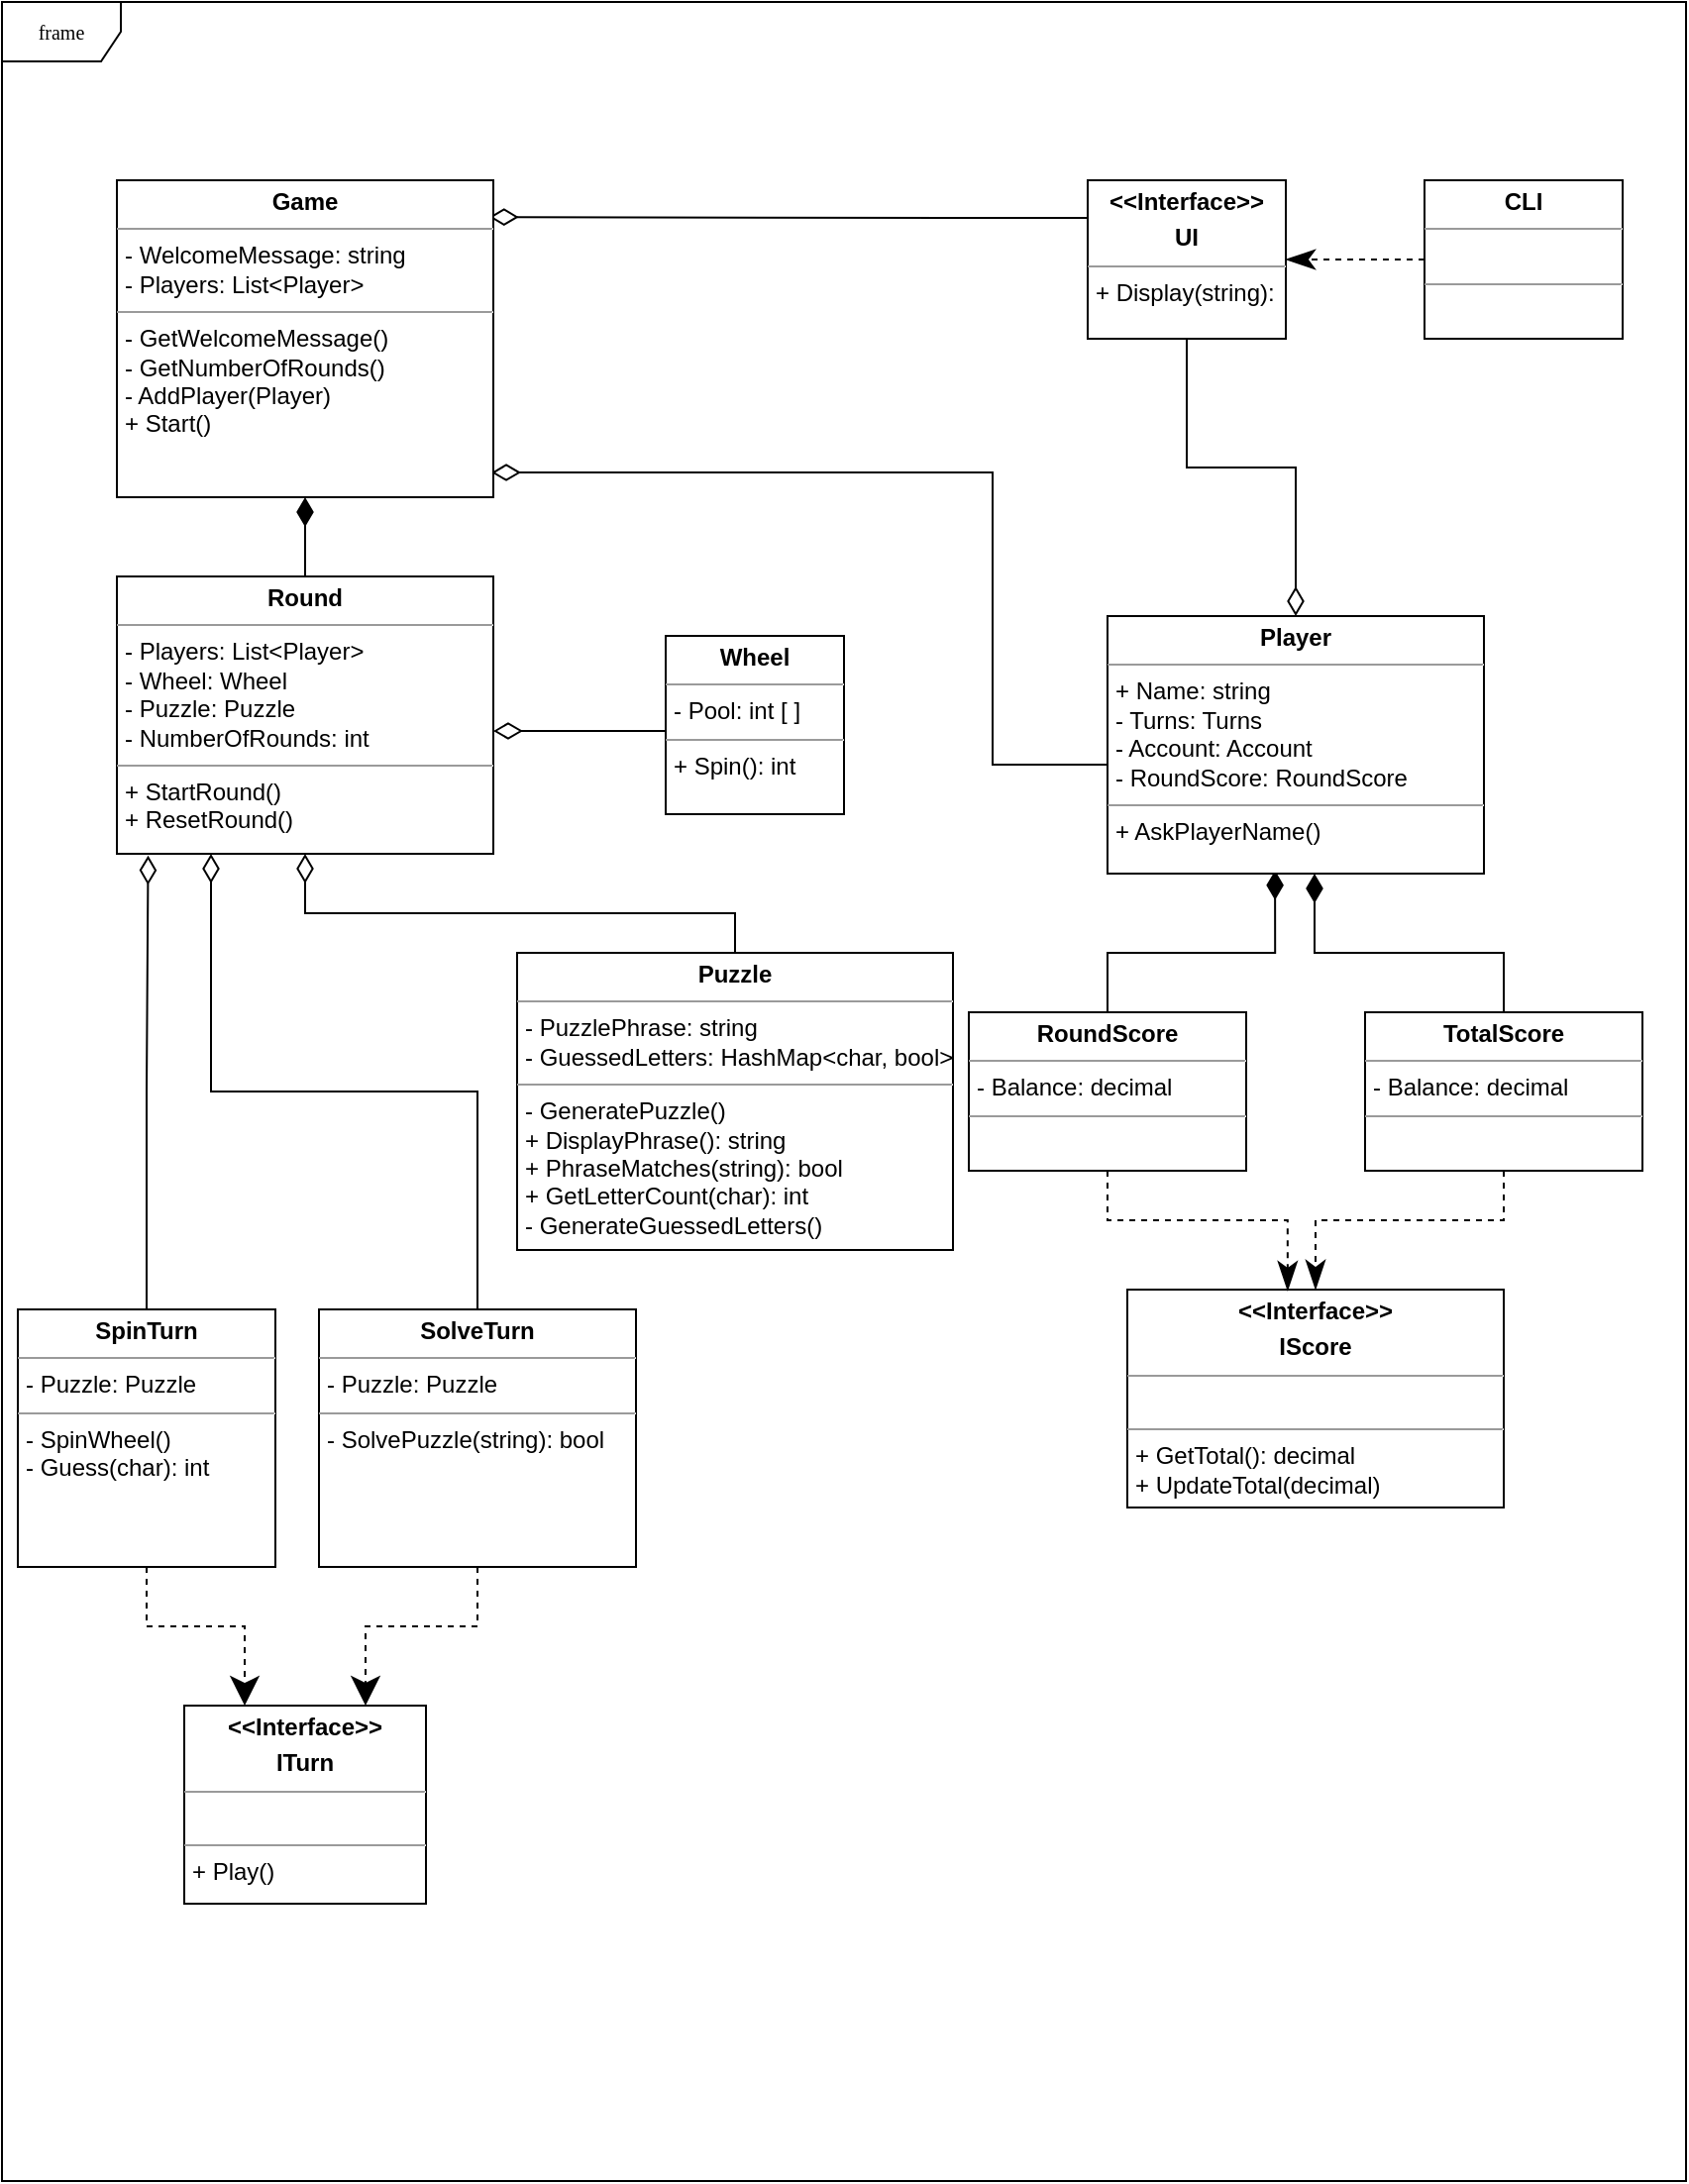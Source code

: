 <mxfile version="14.4.4" type="device"><diagram name="Page-1" id="c4acf3e9-155e-7222-9cf6-157b1a14988f"><mxGraphModel dx="1185" dy="663" grid="1" gridSize="10" guides="1" tooltips="1" connect="1" arrows="1" fold="1" page="1" pageScale="1" pageWidth="850" pageHeight="1100" background="#ffffff" math="0" shadow="0"><root><mxCell id="0"/><mxCell id="1" parent="0"/><mxCell id="17acba5748e5396b-1" value="frame" style="shape=umlFrame;whiteSpace=wrap;html=1;rounded=0;shadow=0;comic=0;labelBackgroundColor=none;strokeWidth=1;fontFamily=Verdana;fontSize=10;align=center;" parent="1" vertex="1"><mxGeometry width="850" height="1100" as="geometry"/></mxCell><mxCell id="GUXu_V99aWwWxkahLPAs-17" style="edgeStyle=orthogonalEdgeStyle;rounded=0;orthogonalLoop=1;jettySize=auto;html=1;endArrow=diamondThin;endFill=0;endSize=12;entryX=0.995;entryY=0.922;entryDx=0;entryDy=0;entryPerimeter=0;" edge="1" parent="1" source="5d2195bd80daf111-18" target="5d2195bd80daf111-20"><mxGeometry relative="1" as="geometry"><mxPoint x="268" y="230" as="targetPoint"/><Array as="points"><mxPoint x="500" y="385"/><mxPoint x="500" y="238"/></Array></mxGeometry></mxCell><mxCell id="GUXu_V99aWwWxkahLPAs-15" value="" style="edgeStyle=orthogonalEdgeStyle;rounded=0;orthogonalLoop=1;jettySize=auto;html=1;endArrow=diamondThin;endFill=1;endSize=12;" edge="1" parent="1" source="5d2195bd80daf111-19" target="5d2195bd80daf111-20"><mxGeometry relative="1" as="geometry"/></mxCell><mxCell id="5d2195bd80daf111-19" value="&lt;p style=&quot;margin: 0px ; margin-top: 4px ; text-align: center&quot;&gt;&lt;b&gt;Round&lt;/b&gt;&lt;/p&gt;&lt;hr size=&quot;1&quot;&gt;&lt;p style=&quot;margin: 0px 0px 0px 4px&quot;&gt;- Players: List&amp;lt;Player&amp;gt;&lt;/p&gt;&lt;p style=&quot;margin: 0px ; margin-left: 4px&quot;&gt;- Wheel: Wheel&lt;/p&gt;&lt;p style=&quot;margin: 0px ; margin-left: 4px&quot;&gt;- Puzzle: Puzzle&lt;/p&gt;&lt;p style=&quot;margin: 0px ; margin-left: 4px&quot;&gt;- NumberOfRounds: int&lt;/p&gt;&lt;hr size=&quot;1&quot;&gt;&lt;p style=&quot;margin: 0px ; margin-left: 4px&quot;&gt;+ StartRound()&lt;/p&gt;&lt;p style=&quot;margin: 0px ; margin-left: 4px&quot;&gt;+ ResetRound()&lt;/p&gt;" style="verticalAlign=top;align=left;overflow=fill;fontSize=12;fontFamily=Helvetica;html=1;rounded=0;shadow=0;comic=0;labelBackgroundColor=none;strokeWidth=1" parent="1" vertex="1"><mxGeometry x="58" y="290" width="190" height="140" as="geometry"/></mxCell><mxCell id="GUXu_V99aWwWxkahLPAs-21" style="edgeStyle=orthogonalEdgeStyle;rounded=0;orthogonalLoop=1;jettySize=auto;html=1;exitX=0.5;exitY=0;exitDx=0;exitDy=0;entryX=0.5;entryY=1;entryDx=0;entryDy=0;endArrow=diamondThin;endFill=0;endSize=12;" edge="1" parent="1" source="GUXu_V99aWwWxkahLPAs-1" target="5d2195bd80daf111-19"><mxGeometry relative="1" as="geometry"/></mxCell><mxCell id="GUXu_V99aWwWxkahLPAs-1" value="&lt;p style=&quot;margin: 0px ; margin-top: 4px ; text-align: center&quot;&gt;&lt;b&gt;Puzzle&lt;/b&gt;&lt;/p&gt;&lt;hr size=&quot;1&quot;&gt;&lt;p style=&quot;margin: 0px ; margin-left: 4px&quot;&gt;- PuzzlePhrase: string&lt;br&gt;- GuessedLetters: HashMap&amp;lt;char, bool&amp;gt;&lt;/p&gt;&lt;hr size=&quot;1&quot;&gt;&lt;p style=&quot;margin: 0px ; margin-left: 4px&quot;&gt;- GeneratePuzzle()&lt;/p&gt;&lt;p style=&quot;margin: 0px ; margin-left: 4px&quot;&gt;+ DisplayPhrase(): string&lt;/p&gt;&lt;p style=&quot;margin: 0px ; margin-left: 4px&quot;&gt;+ PhraseMatches(string): bool&lt;/p&gt;&lt;p style=&quot;margin: 0px ; margin-left: 4px&quot;&gt;+ GetLetterCount(char): int&lt;/p&gt;&lt;p style=&quot;margin: 0px ; margin-left: 4px&quot;&gt;- GenerateGuessedLetters()&lt;/p&gt;" style="verticalAlign=top;align=left;overflow=fill;fontSize=12;fontFamily=Helvetica;html=1;rounded=0;shadow=0;comic=0;labelBackgroundColor=none;strokeWidth=1" vertex="1" parent="1"><mxGeometry x="260" y="480" width="220" height="150" as="geometry"/></mxCell><mxCell id="GUXu_V99aWwWxkahLPAs-11" style="edgeStyle=orthogonalEdgeStyle;rounded=0;orthogonalLoop=1;jettySize=auto;html=1;endArrow=diamondThin;endFill=0;endSize=12;entryX=0.989;entryY=0.116;entryDx=0;entryDy=0;entryPerimeter=0;" edge="1" parent="1" source="GUXu_V99aWwWxkahLPAs-2" target="5d2195bd80daf111-20"><mxGeometry relative="1" as="geometry"><Array as="points"><mxPoint x="478" y="109"/><mxPoint x="478" y="109"/></Array></mxGeometry></mxCell><mxCell id="GUXu_V99aWwWxkahLPAs-12" style="edgeStyle=orthogonalEdgeStyle;rounded=0;orthogonalLoop=1;jettySize=auto;html=1;entryX=0.5;entryY=0;entryDx=0;entryDy=0;endArrow=diamondThin;endFill=0;endSize=12;" edge="1" parent="1" source="GUXu_V99aWwWxkahLPAs-2" target="5d2195bd80daf111-18"><mxGeometry relative="1" as="geometry"/></mxCell><mxCell id="GUXu_V99aWwWxkahLPAs-19" style="edgeStyle=orthogonalEdgeStyle;rounded=0;orthogonalLoop=1;jettySize=auto;html=1;endArrow=diamondThin;endFill=0;endSize=12;" edge="1" parent="1" source="GUXu_V99aWwWxkahLPAs-13"><mxGeometry relative="1" as="geometry"><mxPoint x="248" y="368" as="targetPoint"/><Array as="points"><mxPoint x="350" y="368"/><mxPoint x="350" y="368"/></Array></mxGeometry></mxCell><mxCell id="GUXu_V99aWwWxkahLPAs-13" value="&lt;p style=&quot;margin: 0px ; margin-top: 4px ; text-align: center&quot;&gt;&lt;b&gt;Wheel&lt;/b&gt;&lt;/p&gt;&lt;hr size=&quot;1&quot;&gt;&lt;p style=&quot;margin: 0px ; margin-left: 4px&quot;&gt;- Pool: int [ ]&lt;br&gt;&lt;/p&gt;&lt;hr size=&quot;1&quot;&gt;&lt;p style=&quot;margin: 0px ; margin-left: 4px&quot;&gt;+ Spin(): int&lt;br&gt;&lt;/p&gt;" style="verticalAlign=top;align=left;overflow=fill;fontSize=12;fontFamily=Helvetica;html=1;rounded=0;shadow=0;comic=0;labelBackgroundColor=none;strokeWidth=1" vertex="1" parent="1"><mxGeometry x="335" y="320" width="90" height="90" as="geometry"/></mxCell><mxCell id="GUXu_V99aWwWxkahLPAs-16" value="" style="group" vertex="1" connectable="0" parent="1"><mxGeometry x="548" y="90" width="270" height="80" as="geometry"/></mxCell><mxCell id="GUXu_V99aWwWxkahLPAs-2" value="&lt;p style=&quot;margin: 0px ; margin-top: 4px ; text-align: center&quot;&gt;&lt;b&gt;&amp;lt;&amp;lt;Interface&amp;gt;&amp;gt;&lt;/b&gt;&lt;/p&gt;&lt;p style=&quot;margin: 0px ; margin-top: 4px ; text-align: center&quot;&gt;&lt;b&gt;UI&lt;/b&gt;&lt;/p&gt;&lt;hr size=&quot;1&quot;&gt;&lt;p style=&quot;margin: 0px ; margin-left: 4px&quot;&gt;&lt;/p&gt;&lt;p style=&quot;margin: 0px ; margin-left: 4px&quot;&gt;+ Display(string):&amp;nbsp;&lt;br&gt;&lt;br&gt;&lt;/p&gt;" style="verticalAlign=top;align=left;overflow=fill;fontSize=12;fontFamily=Helvetica;html=1;rounded=0;shadow=0;comic=0;labelBackgroundColor=none;strokeWidth=1" vertex="1" parent="GUXu_V99aWwWxkahLPAs-16"><mxGeometry width="100" height="80" as="geometry"/></mxCell><mxCell id="GUXu_V99aWwWxkahLPAs-6" value="" style="edgeStyle=orthogonalEdgeStyle;rounded=0;orthogonalLoop=1;jettySize=auto;html=1;dashed=1;endArrow=classicThin;endFill=1;endSize=12;" edge="1" parent="GUXu_V99aWwWxkahLPAs-16" source="GUXu_V99aWwWxkahLPAs-5" target="GUXu_V99aWwWxkahLPAs-2"><mxGeometry as="geometry"/></mxCell><mxCell id="GUXu_V99aWwWxkahLPAs-5" value="&lt;p style=&quot;margin: 0px ; margin-top: 4px ; text-align: center&quot;&gt;&lt;b&gt;CLI&lt;/b&gt;&lt;/p&gt;&lt;hr size=&quot;1&quot;&gt;&lt;p style=&quot;margin: 0px ; margin-left: 4px&quot;&gt;&lt;br&gt;&lt;/p&gt;&lt;hr size=&quot;1&quot;&gt;&lt;p style=&quot;margin: 0px ; margin-left: 4px&quot;&gt;&lt;br&gt;&lt;br&gt;&lt;/p&gt;" style="verticalAlign=top;align=left;overflow=fill;fontSize=12;fontFamily=Helvetica;html=1;rounded=0;shadow=0;comic=0;labelBackgroundColor=none;strokeWidth=1" vertex="1" parent="GUXu_V99aWwWxkahLPAs-16"><mxGeometry x="170" width="100" height="80" as="geometry"/></mxCell><mxCell id="GUXu_V99aWwWxkahLPAs-29" style="edgeStyle=orthogonalEdgeStyle;rounded=0;orthogonalLoop=1;jettySize=auto;html=1;entryX=0.445;entryY=0.988;entryDx=0;entryDy=0;entryPerimeter=0;endArrow=diamondThin;endFill=1;endSize=12;" edge="1" parent="1" source="GUXu_V99aWwWxkahLPAs-22" target="5d2195bd80daf111-18"><mxGeometry relative="1" as="geometry"/></mxCell><mxCell id="GUXu_V99aWwWxkahLPAs-30" style="edgeStyle=orthogonalEdgeStyle;rounded=0;orthogonalLoop=1;jettySize=auto;html=1;entryX=0.55;entryY=1;entryDx=0;entryDy=0;entryPerimeter=0;endArrow=diamondThin;endFill=1;endSize=12;" edge="1" parent="1" source="GUXu_V99aWwWxkahLPAs-25" target="5d2195bd80daf111-18"><mxGeometry relative="1" as="geometry"/></mxCell><mxCell id="GUXu_V99aWwWxkahLPAs-31" value="" style="group" vertex="1" connectable="0" parent="1"><mxGeometry x="488" y="510" width="340" height="250" as="geometry"/></mxCell><mxCell id="GUXu_V99aWwWxkahLPAs-22" value="&lt;p style=&quot;margin: 0px ; margin-top: 4px ; text-align: center&quot;&gt;&lt;b&gt;RoundScore&lt;/b&gt;&lt;br&gt;&lt;/p&gt;&lt;hr size=&quot;1&quot;&gt;&lt;p style=&quot;margin: 0px 0px 0px 4px&quot;&gt;- Balance: decimal&lt;br&gt;&lt;/p&gt;&lt;hr size=&quot;1&quot;&gt;&lt;p style=&quot;margin: 0px ; margin-left: 4px&quot;&gt;&lt;br&gt;&lt;/p&gt;" style="verticalAlign=top;align=left;overflow=fill;fontSize=12;fontFamily=Helvetica;html=1;rounded=0;shadow=0;comic=0;labelBackgroundColor=none;strokeWidth=1" vertex="1" parent="GUXu_V99aWwWxkahLPAs-31"><mxGeometry width="140" height="80" as="geometry"/></mxCell><mxCell id="GUXu_V99aWwWxkahLPAs-23" value="&lt;p style=&quot;margin: 0px ; margin-top: 4px ; text-align: center&quot;&gt;&lt;b&gt;&amp;lt;&amp;lt;Interface&amp;gt;&amp;gt;&lt;/b&gt;&lt;/p&gt;&lt;p style=&quot;margin: 0px ; margin-top: 4px ; text-align: center&quot;&gt;&lt;b&gt;IScore&lt;/b&gt;&lt;/p&gt;&lt;hr size=&quot;1&quot;&gt;&lt;p style=&quot;margin: 0px 0px 0px 4px&quot;&gt;&lt;br&gt;&lt;/p&gt;&lt;hr size=&quot;1&quot;&gt;&lt;p style=&quot;margin: 0px ; margin-left: 4px&quot;&gt;+ GetTotal(): decimal&lt;/p&gt;&lt;p style=&quot;margin: 0px ; margin-left: 4px&quot;&gt;+ UpdateTotal(decimal)&lt;/p&gt;" style="verticalAlign=top;align=left;overflow=fill;fontSize=12;fontFamily=Helvetica;html=1;rounded=0;shadow=0;comic=0;labelBackgroundColor=none;strokeWidth=1;" vertex="1" parent="GUXu_V99aWwWxkahLPAs-31"><mxGeometry x="80" y="140" width="190" height="110" as="geometry"/></mxCell><mxCell id="GUXu_V99aWwWxkahLPAs-27" style="edgeStyle=orthogonalEdgeStyle;rounded=0;orthogonalLoop=1;jettySize=auto;html=1;exitX=0.5;exitY=1;exitDx=0;exitDy=0;entryX=0.426;entryY=0.005;entryDx=0;entryDy=0;entryPerimeter=0;dashed=1;endArrow=classicThin;endFill=1;endSize=12;" edge="1" parent="GUXu_V99aWwWxkahLPAs-31" source="GUXu_V99aWwWxkahLPAs-22" target="GUXu_V99aWwWxkahLPAs-23"><mxGeometry relative="1" as="geometry"/></mxCell><mxCell id="GUXu_V99aWwWxkahLPAs-26" style="edgeStyle=orthogonalEdgeStyle;rounded=0;orthogonalLoop=1;jettySize=auto;html=1;entryX=0.5;entryY=0;entryDx=0;entryDy=0;endArrow=classicThin;endFill=1;endSize=12;dashed=1;" edge="1" parent="GUXu_V99aWwWxkahLPAs-31" source="GUXu_V99aWwWxkahLPAs-25" target="GUXu_V99aWwWxkahLPAs-23"><mxGeometry relative="1" as="geometry"/></mxCell><mxCell id="GUXu_V99aWwWxkahLPAs-25" value="&lt;p style=&quot;margin: 0px ; margin-top: 4px ; text-align: center&quot;&gt;&lt;b&gt;TotalScore&lt;/b&gt;&lt;br&gt;&lt;/p&gt;&lt;hr size=&quot;1&quot;&gt;&lt;p style=&quot;margin: 0px 0px 0px 4px&quot;&gt;- Balance: decimal&lt;br&gt;&lt;/p&gt;&lt;hr size=&quot;1&quot;&gt;&lt;p style=&quot;margin: 0px ; margin-left: 4px&quot;&gt;&lt;br&gt;&lt;/p&gt;" style="verticalAlign=top;align=left;overflow=fill;fontSize=12;fontFamily=Helvetica;html=1;rounded=0;shadow=0;comic=0;labelBackgroundColor=none;strokeWidth=1" vertex="1" parent="GUXu_V99aWwWxkahLPAs-31"><mxGeometry x="200" width="140" height="80" as="geometry"/></mxCell><mxCell id="5d2195bd80daf111-20" value="&lt;p style=&quot;margin: 0px ; margin-top: 4px ; text-align: center&quot;&gt;&lt;b&gt;Game&lt;/b&gt;&lt;/p&gt;&lt;hr size=&quot;1&quot;&gt;&lt;p style=&quot;margin: 0px ; margin-left: 4px&quot;&gt;- WelcomeMessage: string&lt;/p&gt;&lt;p style=&quot;margin: 0px ; margin-left: 4px&quot;&gt;- Players: List&amp;lt;Player&amp;gt;&lt;/p&gt;&lt;hr size=&quot;1&quot;&gt;&lt;p style=&quot;margin: 0px ; margin-left: 4px&quot;&gt;&lt;span&gt;- GetWelcomeMessage()&lt;/span&gt;&lt;/p&gt;&lt;p style=&quot;margin: 0px ; margin-left: 4px&quot;&gt;&lt;span&gt;- GetNumberOfRounds()&lt;/span&gt;&lt;/p&gt;&lt;p style=&quot;margin: 0px ; margin-left: 4px&quot;&gt;&lt;span&gt;- AddPlayer(Player)&lt;/span&gt;&lt;br&gt;&lt;/p&gt;&lt;p style=&quot;margin: 0px ; margin-left: 4px&quot;&gt;+ Start()&lt;/p&gt;" style="verticalAlign=top;align=left;overflow=fill;fontSize=12;fontFamily=Helvetica;html=1;rounded=0;shadow=0;comic=0;labelBackgroundColor=none;strokeWidth=1" parent="1" vertex="1"><mxGeometry x="58" y="90" width="190" height="160" as="geometry"/></mxCell><mxCell id="5d2195bd80daf111-18" value="&lt;p style=&quot;margin: 0px ; margin-top: 4px ; text-align: center&quot;&gt;&lt;b&gt;Player&lt;/b&gt;&lt;/p&gt;&lt;hr size=&quot;1&quot;&gt;&lt;p style=&quot;margin: 0px ; margin-left: 4px&quot;&gt;+ Name: string&amp;nbsp;&lt;/p&gt;&lt;p style=&quot;margin: 0px ; margin-left: 4px&quot;&gt;- Turns: Turns&lt;/p&gt;&lt;p style=&quot;margin: 0px ; margin-left: 4px&quot;&gt;- Account: Account&lt;/p&gt;&lt;p style=&quot;margin: 0px ; margin-left: 4px&quot;&gt;- RoundScore: RoundScore&lt;/p&gt;&lt;hr size=&quot;1&quot;&gt;&lt;p style=&quot;margin: 0px ; margin-left: 4px&quot;&gt;+ AskPlayerName()&lt;/p&gt;" style="verticalAlign=top;align=left;overflow=fill;fontSize=12;fontFamily=Helvetica;html=1;rounded=0;shadow=0;comic=0;labelBackgroundColor=none;strokeWidth=1" parent="1" vertex="1"><mxGeometry x="558" y="310" width="190" height="130" as="geometry"/></mxCell><mxCell id="GUXu_V99aWwWxkahLPAs-44" value="" style="group" vertex="1" connectable="0" parent="1"><mxGeometry x="8" y="660" width="312" height="300" as="geometry"/></mxCell><mxCell id="GUXu_V99aWwWxkahLPAs-33" value="&lt;p style=&quot;margin: 0px ; margin-top: 4px ; text-align: center&quot;&gt;&lt;b&gt;&amp;lt;&amp;lt;Interface&amp;gt;&amp;gt;&lt;/b&gt;&lt;/p&gt;&lt;p style=&quot;margin: 0px ; margin-top: 4px ; text-align: center&quot;&gt;&lt;b&gt;ITurn&lt;/b&gt;&lt;/p&gt;&lt;hr size=&quot;1&quot;&gt;&lt;p style=&quot;margin: 0px ; margin-left: 4px&quot;&gt;&lt;br&gt;&lt;/p&gt;&lt;hr size=&quot;1&quot;&gt;&lt;p style=&quot;margin: 0px ; margin-left: 4px&quot;&gt;+ Play()&lt;br&gt;&lt;/p&gt;" style="verticalAlign=top;align=left;overflow=fill;fontSize=12;fontFamily=Helvetica;html=1;rounded=0;shadow=0;comic=0;labelBackgroundColor=none;strokeWidth=1" vertex="1" parent="GUXu_V99aWwWxkahLPAs-44"><mxGeometry x="84" y="200" width="122" height="100" as="geometry"/></mxCell><mxCell id="GUXu_V99aWwWxkahLPAs-41" style="edgeStyle=orthogonalEdgeStyle;rounded=0;orthogonalLoop=1;jettySize=auto;html=1;exitX=0.5;exitY=1;exitDx=0;exitDy=0;entryX=0.75;entryY=0;entryDx=0;entryDy=0;dashed=1;endArrow=classic;endFill=1;endSize=12;" edge="1" parent="GUXu_V99aWwWxkahLPAs-44" source="GUXu_V99aWwWxkahLPAs-34" target="GUXu_V99aWwWxkahLPAs-33"><mxGeometry relative="1" as="geometry"/></mxCell><mxCell id="GUXu_V99aWwWxkahLPAs-34" value="&lt;p style=&quot;margin: 0px ; margin-top: 4px ; text-align: center&quot;&gt;&lt;b&gt;SolveTurn&lt;/b&gt;&lt;/p&gt;&lt;hr size=&quot;1&quot;&gt;&lt;p style=&quot;margin: 0px ; margin-left: 4px&quot;&gt;- Puzzle: Puzzle&lt;br&gt;&lt;/p&gt;&lt;hr size=&quot;1&quot;&gt;&lt;p style=&quot;margin: 0px ; margin-left: 4px&quot;&gt;- SolvePuzzle(string): bool&lt;/p&gt;" style="verticalAlign=top;align=left;overflow=fill;fontSize=12;fontFamily=Helvetica;html=1;rounded=0;shadow=0;comic=0;labelBackgroundColor=none;strokeWidth=1" vertex="1" parent="GUXu_V99aWwWxkahLPAs-44"><mxGeometry x="152" width="160" height="130" as="geometry"/></mxCell><mxCell id="GUXu_V99aWwWxkahLPAs-42" style="edgeStyle=orthogonalEdgeStyle;rounded=0;orthogonalLoop=1;jettySize=auto;html=1;exitX=0.5;exitY=1;exitDx=0;exitDy=0;entryX=0.25;entryY=0;entryDx=0;entryDy=0;dashed=1;endArrow=classic;endFill=1;endSize=12;" edge="1" parent="GUXu_V99aWwWxkahLPAs-44" source="GUXu_V99aWwWxkahLPAs-35" target="GUXu_V99aWwWxkahLPAs-33"><mxGeometry relative="1" as="geometry"/></mxCell><mxCell id="GUXu_V99aWwWxkahLPAs-35" value="&lt;p style=&quot;margin: 0px ; margin-top: 4px ; text-align: center&quot;&gt;&lt;b&gt;SpinTurn&lt;/b&gt;&lt;/p&gt;&lt;hr size=&quot;1&quot;&gt;&lt;p style=&quot;margin: 0px ; margin-left: 4px&quot;&gt;- Puzzle: Puzzle&lt;/p&gt;&lt;hr size=&quot;1&quot;&gt;&lt;p style=&quot;margin: 0px ; margin-left: 4px&quot;&gt;- SpinWheel()&lt;/p&gt;&lt;p style=&quot;margin: 0px ; margin-left: 4px&quot;&gt;- Guess(char): int&lt;/p&gt;" style="verticalAlign=top;align=left;overflow=fill;fontSize=12;fontFamily=Helvetica;html=1;rounded=0;shadow=0;comic=0;labelBackgroundColor=none;strokeWidth=1" vertex="1" parent="GUXu_V99aWwWxkahLPAs-44"><mxGeometry width="130" height="130" as="geometry"/></mxCell><mxCell id="GUXu_V99aWwWxkahLPAs-45" style="edgeStyle=orthogonalEdgeStyle;rounded=0;orthogonalLoop=1;jettySize=auto;html=1;exitX=0.5;exitY=0;exitDx=0;exitDy=0;entryX=0.083;entryY=1.006;entryDx=0;entryDy=0;entryPerimeter=0;endArrow=diamondThin;endFill=0;endSize=12;" edge="1" parent="1" source="GUXu_V99aWwWxkahLPAs-35" target="5d2195bd80daf111-19"><mxGeometry relative="1" as="geometry"/></mxCell><mxCell id="GUXu_V99aWwWxkahLPAs-46" style="edgeStyle=orthogonalEdgeStyle;rounded=0;orthogonalLoop=1;jettySize=auto;html=1;exitX=0.5;exitY=0;exitDx=0;exitDy=0;entryX=0.25;entryY=1;entryDx=0;entryDy=0;endArrow=diamondThin;endFill=0;endSize=12;" edge="1" parent="1" source="GUXu_V99aWwWxkahLPAs-34" target="5d2195bd80daf111-19"><mxGeometry relative="1" as="geometry"/></mxCell></root></mxGraphModel></diagram></mxfile>